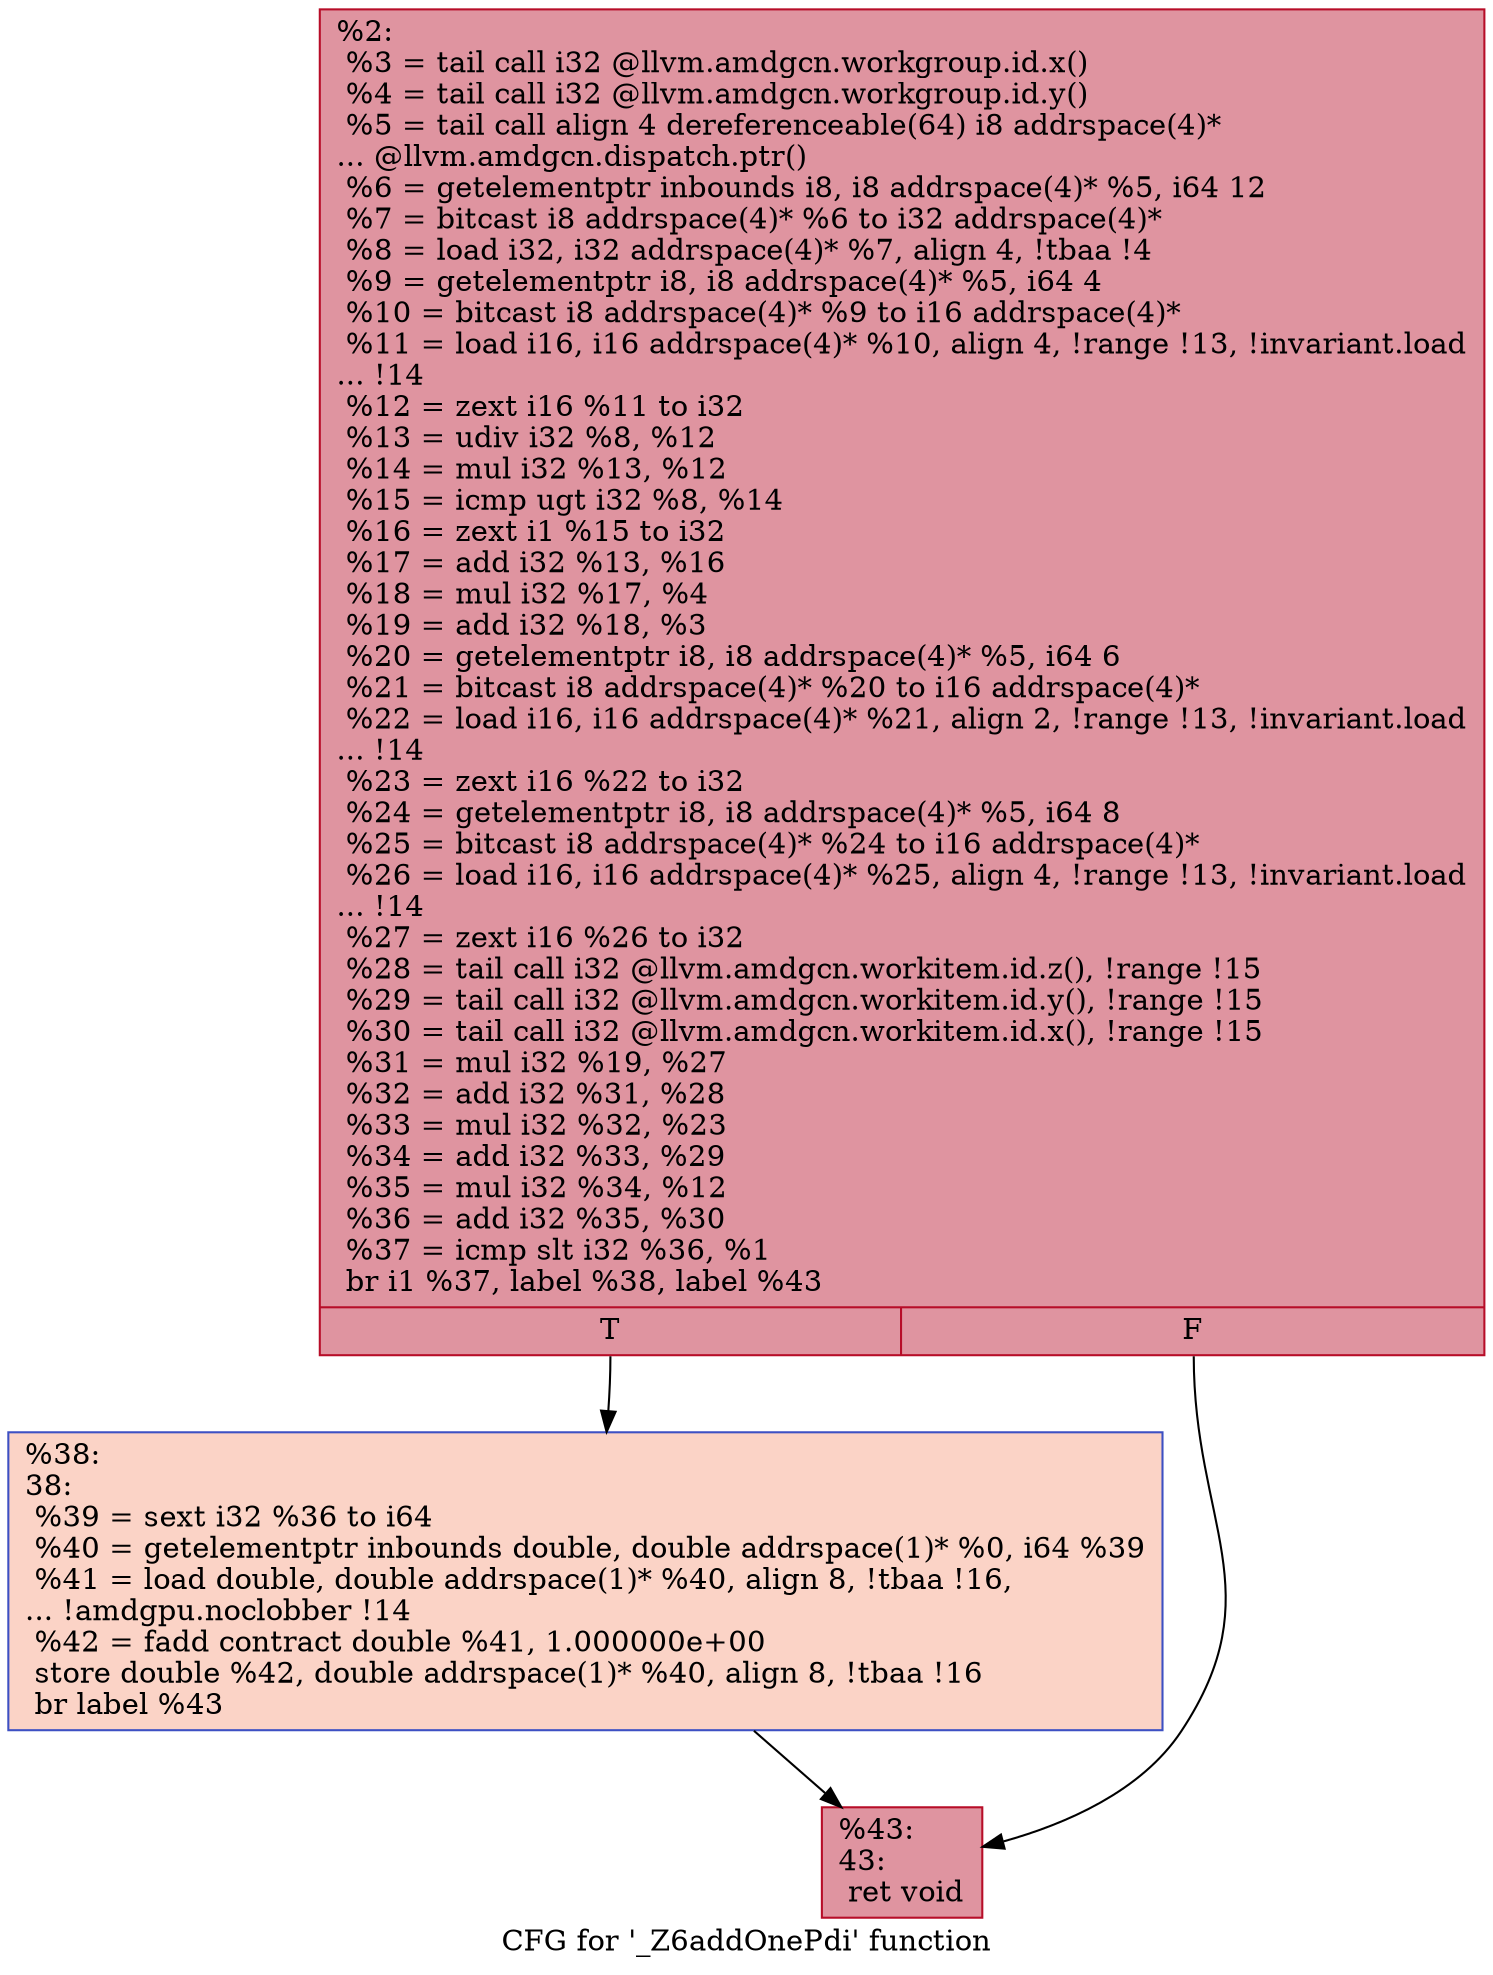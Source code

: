digraph "CFG for '_Z6addOnePdi' function" {
	label="CFG for '_Z6addOnePdi' function";

	Node0x4eef690 [shape=record,color="#b70d28ff", style=filled, fillcolor="#b70d2870",label="{%2:\l  %3 = tail call i32 @llvm.amdgcn.workgroup.id.x()\l  %4 = tail call i32 @llvm.amdgcn.workgroup.id.y()\l  %5 = tail call align 4 dereferenceable(64) i8 addrspace(4)*\l... @llvm.amdgcn.dispatch.ptr()\l  %6 = getelementptr inbounds i8, i8 addrspace(4)* %5, i64 12\l  %7 = bitcast i8 addrspace(4)* %6 to i32 addrspace(4)*\l  %8 = load i32, i32 addrspace(4)* %7, align 4, !tbaa !4\l  %9 = getelementptr i8, i8 addrspace(4)* %5, i64 4\l  %10 = bitcast i8 addrspace(4)* %9 to i16 addrspace(4)*\l  %11 = load i16, i16 addrspace(4)* %10, align 4, !range !13, !invariant.load\l... !14\l  %12 = zext i16 %11 to i32\l  %13 = udiv i32 %8, %12\l  %14 = mul i32 %13, %12\l  %15 = icmp ugt i32 %8, %14\l  %16 = zext i1 %15 to i32\l  %17 = add i32 %13, %16\l  %18 = mul i32 %17, %4\l  %19 = add i32 %18, %3\l  %20 = getelementptr i8, i8 addrspace(4)* %5, i64 6\l  %21 = bitcast i8 addrspace(4)* %20 to i16 addrspace(4)*\l  %22 = load i16, i16 addrspace(4)* %21, align 2, !range !13, !invariant.load\l... !14\l  %23 = zext i16 %22 to i32\l  %24 = getelementptr i8, i8 addrspace(4)* %5, i64 8\l  %25 = bitcast i8 addrspace(4)* %24 to i16 addrspace(4)*\l  %26 = load i16, i16 addrspace(4)* %25, align 4, !range !13, !invariant.load\l... !14\l  %27 = zext i16 %26 to i32\l  %28 = tail call i32 @llvm.amdgcn.workitem.id.z(), !range !15\l  %29 = tail call i32 @llvm.amdgcn.workitem.id.y(), !range !15\l  %30 = tail call i32 @llvm.amdgcn.workitem.id.x(), !range !15\l  %31 = mul i32 %19, %27\l  %32 = add i32 %31, %28\l  %33 = mul i32 %32, %23\l  %34 = add i32 %33, %29\l  %35 = mul i32 %34, %12\l  %36 = add i32 %35, %30\l  %37 = icmp slt i32 %36, %1\l  br i1 %37, label %38, label %43\l|{<s0>T|<s1>F}}"];
	Node0x4eef690:s0 -> Node0x4ef1910;
	Node0x4eef690:s1 -> Node0x4ef3e50;
	Node0x4ef1910 [shape=record,color="#3d50c3ff", style=filled, fillcolor="#f59c7d70",label="{%38:\l38:                                               \l  %39 = sext i32 %36 to i64\l  %40 = getelementptr inbounds double, double addrspace(1)* %0, i64 %39\l  %41 = load double, double addrspace(1)* %40, align 8, !tbaa !16,\l... !amdgpu.noclobber !14\l  %42 = fadd contract double %41, 1.000000e+00\l  store double %42, double addrspace(1)* %40, align 8, !tbaa !16\l  br label %43\l}"];
	Node0x4ef1910 -> Node0x4ef3e50;
	Node0x4ef3e50 [shape=record,color="#b70d28ff", style=filled, fillcolor="#b70d2870",label="{%43:\l43:                                               \l  ret void\l}"];
}
